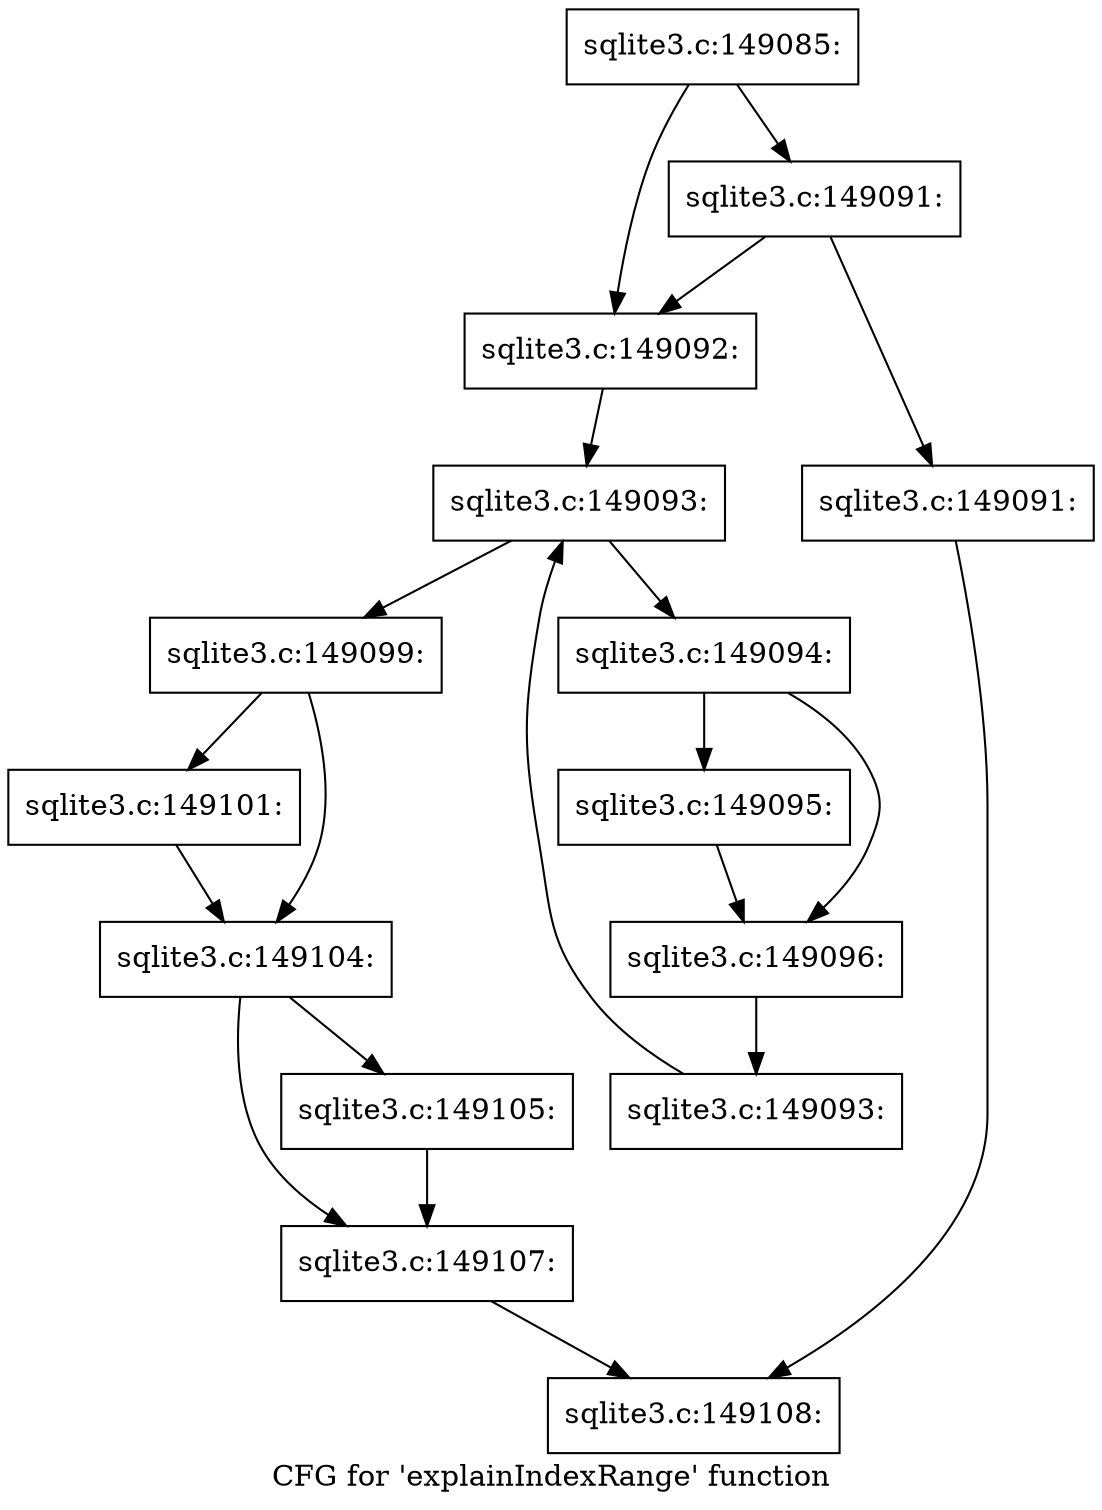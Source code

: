 digraph "CFG for 'explainIndexRange' function" {
	label="CFG for 'explainIndexRange' function";

	Node0x55c0f990ffd0 [shape=record,label="{sqlite3.c:149085:}"];
	Node0x55c0f990ffd0 -> Node0x55c0f9912a50;
	Node0x55c0f990ffd0 -> Node0x55c0f9912a00;
	Node0x55c0f9912a50 [shape=record,label="{sqlite3.c:149091:}"];
	Node0x55c0f9912a50 -> Node0x55c0f99129b0;
	Node0x55c0f9912a50 -> Node0x55c0f9912a00;
	Node0x55c0f99129b0 [shape=record,label="{sqlite3.c:149091:}"];
	Node0x55c0f99129b0 -> Node0x55c0f98fdf90;
	Node0x55c0f9912a00 [shape=record,label="{sqlite3.c:149092:}"];
	Node0x55c0f9912a00 -> Node0x55c0f9913900;
	Node0x55c0f9913900 [shape=record,label="{sqlite3.c:149093:}"];
	Node0x55c0f9913900 -> Node0x55c0f9913b20;
	Node0x55c0f9913900 -> Node0x55c0f9913750;
	Node0x55c0f9913b20 [shape=record,label="{sqlite3.c:149094:}"];
	Node0x55c0f9913b20 -> Node0x55c0f9914550;
	Node0x55c0f9913b20 -> Node0x55c0f99145a0;
	Node0x55c0f9914550 [shape=record,label="{sqlite3.c:149095:}"];
	Node0x55c0f9914550 -> Node0x55c0f99145a0;
	Node0x55c0f99145a0 [shape=record,label="{sqlite3.c:149096:}"];
	Node0x55c0f99145a0 -> Node0x55c0f9913a90;
	Node0x55c0f9913a90 [shape=record,label="{sqlite3.c:149093:}"];
	Node0x55c0f9913a90 -> Node0x55c0f9913900;
	Node0x55c0f9913750 [shape=record,label="{sqlite3.c:149099:}"];
	Node0x55c0f9913750 -> Node0x55c0f9915890;
	Node0x55c0f9913750 -> Node0x55c0f99158e0;
	Node0x55c0f9915890 [shape=record,label="{sqlite3.c:149101:}"];
	Node0x55c0f9915890 -> Node0x55c0f99158e0;
	Node0x55c0f99158e0 [shape=record,label="{sqlite3.c:149104:}"];
	Node0x55c0f99158e0 -> Node0x55c0f65c1640;
	Node0x55c0f99158e0 -> Node0x55c0f9916490;
	Node0x55c0f65c1640 [shape=record,label="{sqlite3.c:149105:}"];
	Node0x55c0f65c1640 -> Node0x55c0f9916490;
	Node0x55c0f9916490 [shape=record,label="{sqlite3.c:149107:}"];
	Node0x55c0f9916490 -> Node0x55c0f98fdf90;
	Node0x55c0f98fdf90 [shape=record,label="{sqlite3.c:149108:}"];
}
